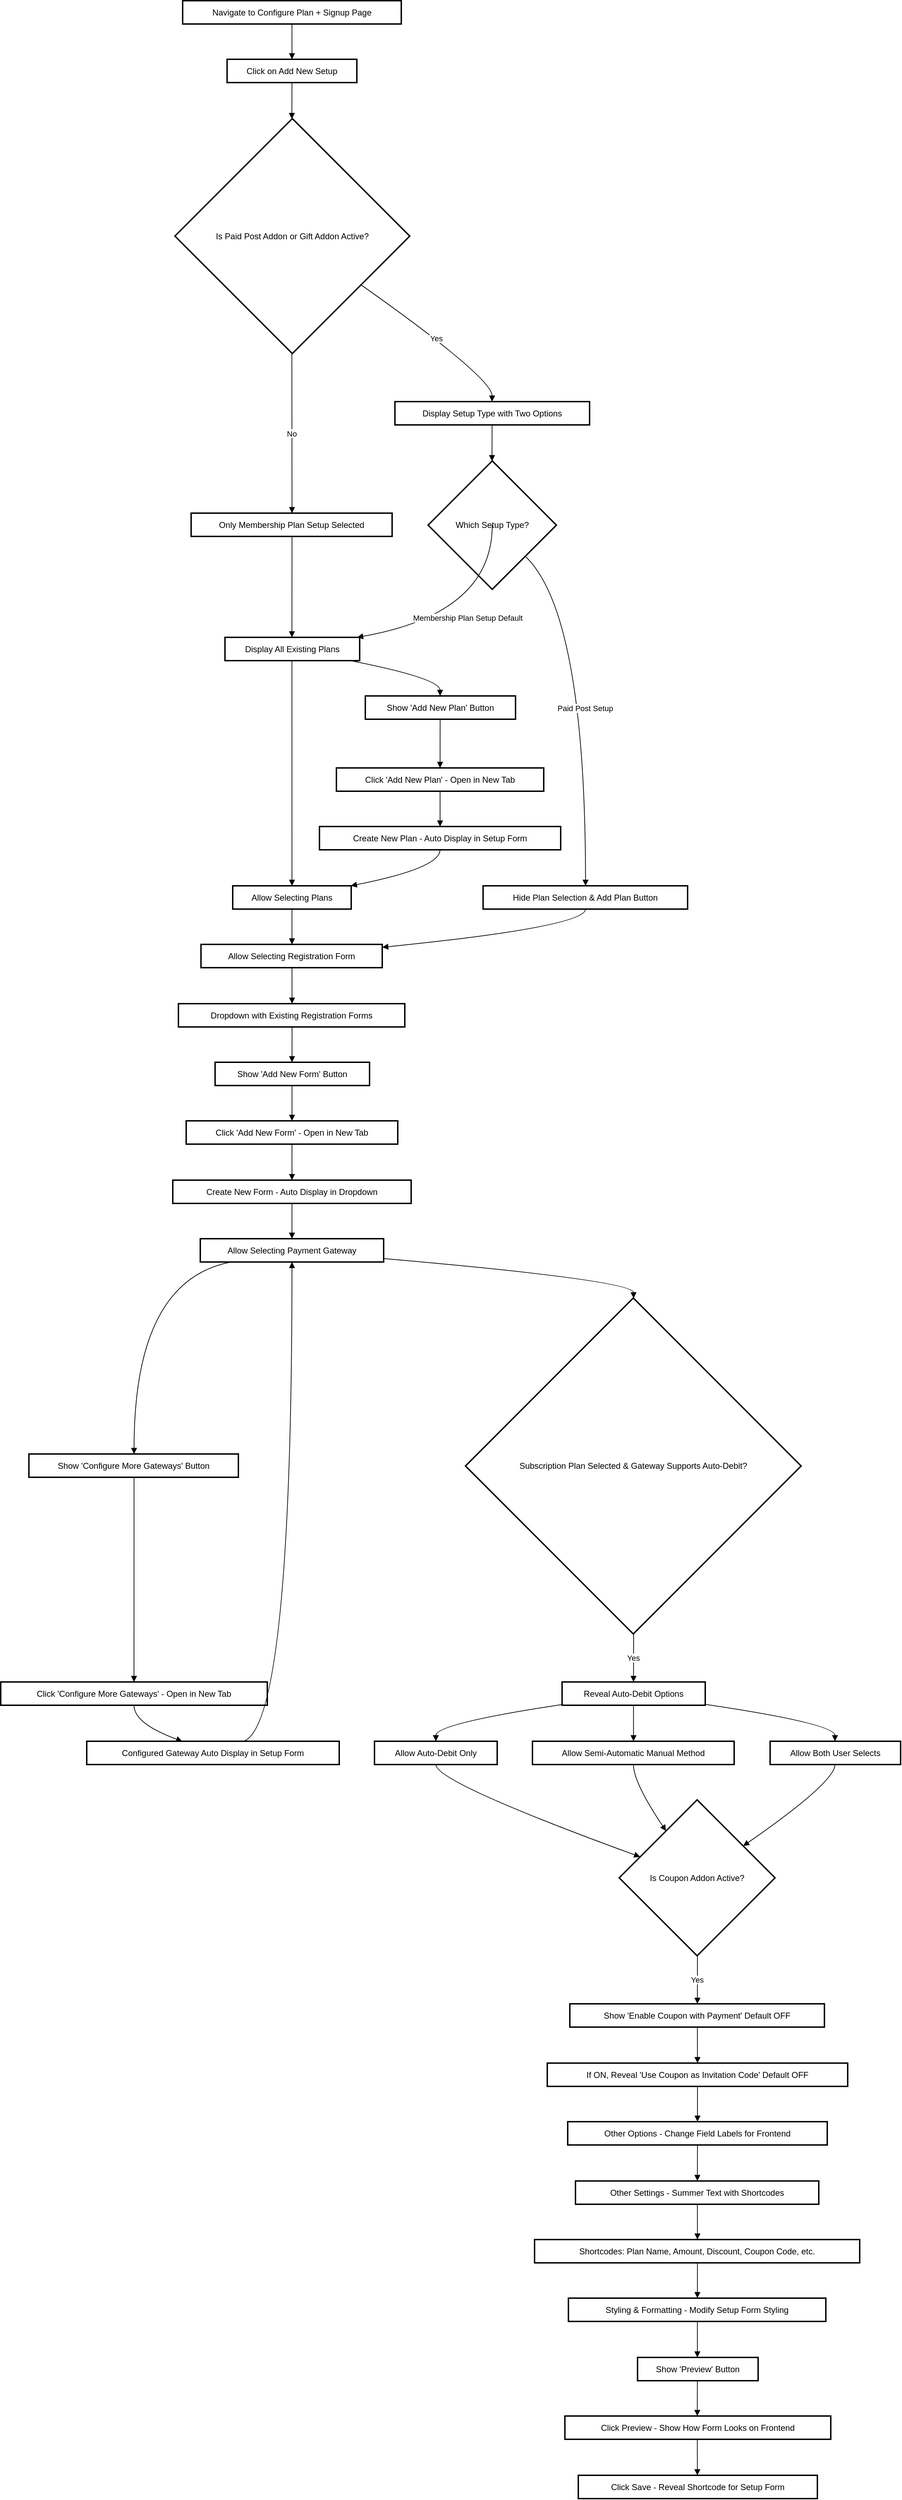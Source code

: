 <mxfile version="21.6.5" type="device">
  <diagram name="Page-1" id="SLMxacukZrixyFYPXcK_">
    <mxGraphModel dx="3500" dy="1740" grid="1" gridSize="10" guides="1" tooltips="1" connect="1" arrows="1" fold="1" page="1" pageScale="1" pageWidth="850" pageHeight="1100" math="0" shadow="0">
      <root>
        <mxCell id="0" />
        <mxCell id="1" parent="0" />
        <mxCell id="8FNQlzNUfQZxAJUUEpNH-56" value="" style="curved=1;startArrow=none;endArrow=block;exitX=1.0;exitY=0.831;entryX=0.501;entryY=-0.0;rounded=0;" edge="1" parent="1" target="8FNQlzNUfQZxAJUUEpNH-20">
          <mxGeometry relative="1" as="geometry">
            <Array as="points">
              <mxPoint x="917" y="1564" />
            </Array>
            <mxPoint x="563.0" y="1533.411" as="sourcePoint" />
          </mxGeometry>
        </mxCell>
        <mxCell id="8FNQlzNUfQZxAJUUEpNH-145" value="Navigate to Configure Plan + Signup Page" style="whiteSpace=wrap;strokeWidth=2;" vertex="1" parent="1">
          <mxGeometry x="278" y="20" width="310" height="33" as="geometry" />
        </mxCell>
        <mxCell id="8FNQlzNUfQZxAJUUEpNH-146" value="Click on Add New Setup" style="whiteSpace=wrap;strokeWidth=2;" vertex="1" parent="1">
          <mxGeometry x="341" y="103" width="184" height="33" as="geometry" />
        </mxCell>
        <mxCell id="8FNQlzNUfQZxAJUUEpNH-147" value="Is Paid Post Addon or Gift Addon Active?" style="rhombus;strokeWidth=2;whiteSpace=wrap;" vertex="1" parent="1">
          <mxGeometry x="267" y="187" width="333" height="333" as="geometry" />
        </mxCell>
        <mxCell id="8FNQlzNUfQZxAJUUEpNH-148" value="Display Setup Type with Two Options" style="whiteSpace=wrap;strokeWidth=2;" vertex="1" parent="1">
          <mxGeometry x="579" y="588" width="276" height="33" as="geometry" />
        </mxCell>
        <mxCell id="8FNQlzNUfQZxAJUUEpNH-149" value="Only Membership Plan Setup Selected" style="whiteSpace=wrap;strokeWidth=2;" vertex="1" parent="1">
          <mxGeometry x="290" y="746" width="285" height="33" as="geometry" />
        </mxCell>
        <mxCell id="8FNQlzNUfQZxAJUUEpNH-150" value="Display All Existing Plans" style="whiteSpace=wrap;strokeWidth=2;" vertex="1" parent="1">
          <mxGeometry x="338" y="922" width="191" height="33" as="geometry" />
        </mxCell>
        <mxCell id="8FNQlzNUfQZxAJUUEpNH-151" value="Which Setup Type?" style="rhombus;strokeWidth=2;whiteSpace=wrap;" vertex="1" parent="1">
          <mxGeometry x="626" y="672" width="182" height="182" as="geometry" />
        </mxCell>
        <mxCell id="8FNQlzNUfQZxAJUUEpNH-152" value="Hide Plan Selection &amp; Add Plan Button" style="whiteSpace=wrap;strokeWidth=2;" vertex="1" parent="1">
          <mxGeometry x="704" y="1274" width="290" height="33" as="geometry" />
        </mxCell>
        <mxCell id="8FNQlzNUfQZxAJUUEpNH-153" value="Allow Selecting Plans" style="whiteSpace=wrap;strokeWidth=2;" vertex="1" parent="1">
          <mxGeometry x="349" y="1274" width="168" height="33" as="geometry" />
        </mxCell>
        <mxCell id="8FNQlzNUfQZxAJUUEpNH-154" value="Show &#39;Add New Plan&#39; Button" style="whiteSpace=wrap;strokeWidth=2;" vertex="1" parent="1">
          <mxGeometry x="537" y="1005" width="213" height="33" as="geometry" />
        </mxCell>
        <mxCell id="8FNQlzNUfQZxAJUUEpNH-155" value="Click &#39;Add New Plan&#39; - Open in New Tab" style="whiteSpace=wrap;strokeWidth=2;" vertex="1" parent="1">
          <mxGeometry x="496" y="1107" width="294" height="33" as="geometry" />
        </mxCell>
        <mxCell id="8FNQlzNUfQZxAJUUEpNH-156" value="Create New Plan - Auto Display in Setup Form" style="whiteSpace=wrap;strokeWidth=2;" vertex="1" parent="1">
          <mxGeometry x="472" y="1190" width="342" height="33" as="geometry" />
        </mxCell>
        <mxCell id="8FNQlzNUfQZxAJUUEpNH-157" value="Allow Selecting Registration Form" style="whiteSpace=wrap;strokeWidth=2;" vertex="1" parent="1">
          <mxGeometry x="304" y="1357" width="257" height="33" as="geometry" />
        </mxCell>
        <mxCell id="8FNQlzNUfQZxAJUUEpNH-158" value="Dropdown with Existing Registration Forms" style="whiteSpace=wrap;strokeWidth=2;" vertex="1" parent="1">
          <mxGeometry x="272" y="1441" width="321" height="33" as="geometry" />
        </mxCell>
        <mxCell id="8FNQlzNUfQZxAJUUEpNH-159" value="Show &#39;Add New Form&#39; Button" style="whiteSpace=wrap;strokeWidth=2;" vertex="1" parent="1">
          <mxGeometry x="324" y="1524" width="219" height="33" as="geometry" />
        </mxCell>
        <mxCell id="8FNQlzNUfQZxAJUUEpNH-160" value="Click &#39;Add New Form&#39; - Open in New Tab" style="whiteSpace=wrap;strokeWidth=2;" vertex="1" parent="1">
          <mxGeometry x="283" y="1607" width="300" height="33" as="geometry" />
        </mxCell>
        <mxCell id="8FNQlzNUfQZxAJUUEpNH-161" value="Create New Form - Auto Display in Dropdown" style="whiteSpace=wrap;strokeWidth=2;" vertex="1" parent="1">
          <mxGeometry x="264" y="1691" width="338" height="33" as="geometry" />
        </mxCell>
        <mxCell id="8FNQlzNUfQZxAJUUEpNH-162" value="Allow Selecting Payment Gateway" style="whiteSpace=wrap;strokeWidth=2;" vertex="1" parent="1">
          <mxGeometry x="303" y="1774" width="260" height="33" as="geometry" />
        </mxCell>
        <mxCell id="8FNQlzNUfQZxAJUUEpNH-163" value="Show &#39;Configure More Gateways&#39; Button" style="whiteSpace=wrap;strokeWidth=2;" vertex="1" parent="1">
          <mxGeometry x="60" y="2079" width="297" height="33" as="geometry" />
        </mxCell>
        <mxCell id="8FNQlzNUfQZxAJUUEpNH-164" value="Click &#39;Configure More Gateways&#39; - Open in New Tab" style="whiteSpace=wrap;strokeWidth=2;" vertex="1" parent="1">
          <mxGeometry x="20" y="2402" width="378" height="33" as="geometry" />
        </mxCell>
        <mxCell id="8FNQlzNUfQZxAJUUEpNH-165" value="Configured Gateway Auto Display in Setup Form" style="whiteSpace=wrap;strokeWidth=2;" vertex="1" parent="1">
          <mxGeometry x="142" y="2486" width="358" height="33" as="geometry" />
        </mxCell>
        <mxCell id="8FNQlzNUfQZxAJUUEpNH-166" value="Subscription Plan Selected &amp; Gateway Supports Auto-Debit?" style="rhombus;strokeWidth=2;whiteSpace=wrap;" vertex="1" parent="1">
          <mxGeometry x="679" y="1858" width="476" height="476" as="geometry" />
        </mxCell>
        <mxCell id="8FNQlzNUfQZxAJUUEpNH-167" value="Reveal Auto-Debit Options" style="whiteSpace=wrap;strokeWidth=2;" vertex="1" parent="1">
          <mxGeometry x="816" y="2402" width="203" height="33" as="geometry" />
        </mxCell>
        <mxCell id="8FNQlzNUfQZxAJUUEpNH-168" value="Allow Auto-Debit Only" style="whiteSpace=wrap;strokeWidth=2;" vertex="1" parent="1">
          <mxGeometry x="550" y="2486" width="174" height="33" as="geometry" />
        </mxCell>
        <mxCell id="8FNQlzNUfQZxAJUUEpNH-169" value="Allow Semi-Automatic Manual Method" style="whiteSpace=wrap;strokeWidth=2;" vertex="1" parent="1">
          <mxGeometry x="774" y="2486" width="286" height="33" as="geometry" />
        </mxCell>
        <mxCell id="8FNQlzNUfQZxAJUUEpNH-170" value="Allow Both User Selects" style="whiteSpace=wrap;strokeWidth=2;" vertex="1" parent="1">
          <mxGeometry x="1111" y="2486" width="185" height="33" as="geometry" />
        </mxCell>
        <mxCell id="8FNQlzNUfQZxAJUUEpNH-171" value="Is Coupon Addon Active?" style="rhombus;strokeWidth=2;whiteSpace=wrap;" vertex="1" parent="1">
          <mxGeometry x="897" y="2569" width="221" height="221" as="geometry" />
        </mxCell>
        <mxCell id="8FNQlzNUfQZxAJUUEpNH-172" value="Show &#39;Enable Coupon with Payment&#39; Default OFF" style="whiteSpace=wrap;strokeWidth=2;" vertex="1" parent="1">
          <mxGeometry x="827" y="2858" width="361" height="33" as="geometry" />
        </mxCell>
        <mxCell id="8FNQlzNUfQZxAJUUEpNH-173" value="If ON, Reveal &#39;Use Coupon as Invitation Code&#39; Default OFF" style="whiteSpace=wrap;strokeWidth=2;" vertex="1" parent="1">
          <mxGeometry x="795" y="2942" width="426" height="33" as="geometry" />
        </mxCell>
        <mxCell id="8FNQlzNUfQZxAJUUEpNH-174" value="Other Options - Change Field Labels for Frontend" style="whiteSpace=wrap;strokeWidth=2;" vertex="1" parent="1">
          <mxGeometry x="824" y="3025" width="368" height="33" as="geometry" />
        </mxCell>
        <mxCell id="8FNQlzNUfQZxAJUUEpNH-175" value="Other Settings - Summer Text with Shortcodes" style="whiteSpace=wrap;strokeWidth=2;" vertex="1" parent="1">
          <mxGeometry x="835" y="3109" width="345" height="33" as="geometry" />
        </mxCell>
        <mxCell id="8FNQlzNUfQZxAJUUEpNH-176" value="Shortcodes: Plan Name, Amount, Discount, Coupon Code, etc." style="whiteSpace=wrap;strokeWidth=2;" vertex="1" parent="1">
          <mxGeometry x="777" y="3192" width="461" height="33" as="geometry" />
        </mxCell>
        <mxCell id="8FNQlzNUfQZxAJUUEpNH-177" value="Styling &amp; Formatting - Modify Setup Form Styling" style="whiteSpace=wrap;strokeWidth=2;" vertex="1" parent="1">
          <mxGeometry x="825" y="3275" width="365" height="33" as="geometry" />
        </mxCell>
        <mxCell id="8FNQlzNUfQZxAJUUEpNH-178" value="Show &#39;Preview&#39; Button" style="whiteSpace=wrap;strokeWidth=2;" vertex="1" parent="1">
          <mxGeometry x="923" y="3359" width="171" height="33" as="geometry" />
        </mxCell>
        <mxCell id="8FNQlzNUfQZxAJUUEpNH-179" value="Click Preview - Show How Form Looks on Frontend" style="whiteSpace=wrap;strokeWidth=2;" vertex="1" parent="1">
          <mxGeometry x="820" y="3442" width="377" height="33" as="geometry" />
        </mxCell>
        <mxCell id="8FNQlzNUfQZxAJUUEpNH-180" value="Click Save - Reveal Shortcode for Setup Form" style="whiteSpace=wrap;strokeWidth=2;" vertex="1" parent="1">
          <mxGeometry x="839" y="3526" width="339" height="33" as="geometry" />
        </mxCell>
        <mxCell id="8FNQlzNUfQZxAJUUEpNH-181" value="" style="curved=1;startArrow=none;endArrow=block;exitX=0.5;exitY=1.012;entryX=0.5;entryY=0.012;rounded=0;" edge="1" parent="1" source="8FNQlzNUfQZxAJUUEpNH-145" target="8FNQlzNUfQZxAJUUEpNH-146">
          <mxGeometry relative="1" as="geometry">
            <Array as="points" />
          </mxGeometry>
        </mxCell>
        <mxCell id="8FNQlzNUfQZxAJUUEpNH-182" value="" style="curved=1;startArrow=none;endArrow=block;exitX=0.5;exitY=1.024;entryX=0.498;entryY=-0.001;rounded=0;" edge="1" parent="1" source="8FNQlzNUfQZxAJUUEpNH-146" target="8FNQlzNUfQZxAJUUEpNH-147">
          <mxGeometry relative="1" as="geometry">
            <Array as="points" />
          </mxGeometry>
        </mxCell>
        <mxCell id="8FNQlzNUfQZxAJUUEpNH-183" value="Yes" style="curved=1;startArrow=none;endArrow=block;exitX=0.998;exitY=0.853;entryX=0.499;entryY=0.004;rounded=0;" edge="1" parent="1" source="8FNQlzNUfQZxAJUUEpNH-147" target="8FNQlzNUfQZxAJUUEpNH-148">
          <mxGeometry relative="1" as="geometry">
            <Array as="points">
              <mxPoint x="717" y="554" />
            </Array>
          </mxGeometry>
        </mxCell>
        <mxCell id="8FNQlzNUfQZxAJUUEpNH-184" value="No" style="curved=1;startArrow=none;endArrow=block;exitX=0.498;exitY=0.999;entryX=0.502;entryY=-0.006;rounded=0;" edge="1" parent="1" source="8FNQlzNUfQZxAJUUEpNH-147" target="8FNQlzNUfQZxAJUUEpNH-149">
          <mxGeometry relative="1" as="geometry">
            <Array as="points" />
          </mxGeometry>
        </mxCell>
        <mxCell id="8FNQlzNUfQZxAJUUEpNH-185" value="" style="curved=1;startArrow=none;endArrow=block;exitX=0.502;exitY=1.006;entryX=0.497;entryY=-0.004;rounded=0;" edge="1" parent="1" source="8FNQlzNUfQZxAJUUEpNH-149" target="8FNQlzNUfQZxAJUUEpNH-150">
          <mxGeometry relative="1" as="geometry">
            <Array as="points" />
          </mxGeometry>
        </mxCell>
        <mxCell id="8FNQlzNUfQZxAJUUEpNH-186" value="" style="curved=1;startArrow=none;endArrow=block;exitX=0.499;exitY=1.016;entryX=0.498;entryY=-0.003;rounded=0;" edge="1" parent="1" source="8FNQlzNUfQZxAJUUEpNH-148" target="8FNQlzNUfQZxAJUUEpNH-151">
          <mxGeometry relative="1" as="geometry">
            <Array as="points" />
          </mxGeometry>
        </mxCell>
        <mxCell id="8FNQlzNUfQZxAJUUEpNH-187" value="Membership Plan Setup Default" style="curved=1;startArrow=none;endArrow=block;exitX=0.498;exitY=0.997;entryX=0.985;entryY=-0.004;rounded=0;" edge="1" parent="1" source="8FNQlzNUfQZxAJUUEpNH-151" target="8FNQlzNUfQZxAJUUEpNH-150">
          <mxGeometry relative="1" as="geometry">
            <Array as="points">
              <mxPoint x="717" y="888" />
            </Array>
          </mxGeometry>
        </mxCell>
        <mxCell id="8FNQlzNUfQZxAJUUEpNH-188" value="Paid Post Setup" style="curved=1;startArrow=none;endArrow=block;exitX=0.998;exitY=0.969;entryX=0.501;entryY=-0.004;rounded=0;" edge="1" parent="1" source="8FNQlzNUfQZxAJUUEpNH-151" target="8FNQlzNUfQZxAJUUEpNH-152">
          <mxGeometry relative="1" as="geometry">
            <Array as="points">
              <mxPoint x="849" y="888" />
            </Array>
          </mxGeometry>
        </mxCell>
        <mxCell id="8FNQlzNUfQZxAJUUEpNH-189" value="" style="curved=1;startArrow=none;endArrow=block;exitX=0.497;exitY=1.008;entryX=0.5;entryY=-0.004;rounded=0;" edge="1" parent="1" source="8FNQlzNUfQZxAJUUEpNH-150" target="8FNQlzNUfQZxAJUUEpNH-153">
          <mxGeometry relative="1" as="geometry">
            <Array as="points" />
          </mxGeometry>
        </mxCell>
        <mxCell id="8FNQlzNUfQZxAJUUEpNH-190" value="" style="curved=1;startArrow=none;endArrow=block;exitX=0.938;exitY=1.008;entryX=0.498;entryY=0.008;rounded=0;" edge="1" parent="1" source="8FNQlzNUfQZxAJUUEpNH-150" target="8FNQlzNUfQZxAJUUEpNH-154">
          <mxGeometry relative="1" as="geometry">
            <Array as="points">
              <mxPoint x="643" y="980" />
            </Array>
          </mxGeometry>
        </mxCell>
        <mxCell id="8FNQlzNUfQZxAJUUEpNH-191" value="" style="curved=1;startArrow=none;endArrow=block;exitX=0.498;exitY=1.02;entryX=0.5;entryY=0.002;rounded=0;" edge="1" parent="1" source="8FNQlzNUfQZxAJUUEpNH-154" target="8FNQlzNUfQZxAJUUEpNH-155">
          <mxGeometry relative="1" as="geometry">
            <Array as="points" />
          </mxGeometry>
        </mxCell>
        <mxCell id="8FNQlzNUfQZxAJUUEpNH-192" value="" style="curved=1;startArrow=none;endArrow=block;exitX=0.5;exitY=1.014;entryX=0.5;entryY=0.014;rounded=0;" edge="1" parent="1" source="8FNQlzNUfQZxAJUUEpNH-155" target="8FNQlzNUfQZxAJUUEpNH-156">
          <mxGeometry relative="1" as="geometry">
            <Array as="points" />
          </mxGeometry>
        </mxCell>
        <mxCell id="8FNQlzNUfQZxAJUUEpNH-193" value="" style="curved=1;startArrow=none;endArrow=block;exitX=0.5;exitY=1.026;entryX=0.999;entryY=-0.002;rounded=0;" edge="1" parent="1" source="8FNQlzNUfQZxAJUUEpNH-156" target="8FNQlzNUfQZxAJUUEpNH-153">
          <mxGeometry relative="1" as="geometry">
            <Array as="points">
              <mxPoint x="643" y="1249" />
            </Array>
          </mxGeometry>
        </mxCell>
        <mxCell id="8FNQlzNUfQZxAJUUEpNH-194" value="" style="curved=1;startArrow=none;endArrow=block;exitX=0.5;exitY=1.008;entryX=0.502;entryY=0.008;rounded=0;" edge="1" parent="1" source="8FNQlzNUfQZxAJUUEpNH-153" target="8FNQlzNUfQZxAJUUEpNH-157">
          <mxGeometry relative="1" as="geometry">
            <Array as="points" />
          </mxGeometry>
        </mxCell>
        <mxCell id="8FNQlzNUfQZxAJUUEpNH-195" value="" style="curved=1;startArrow=none;endArrow=block;exitX=0.501;exitY=1.008;entryX=1.002;entryY=0.124;rounded=0;" edge="1" parent="1" source="8FNQlzNUfQZxAJUUEpNH-152" target="8FNQlzNUfQZxAJUUEpNH-157">
          <mxGeometry relative="1" as="geometry">
            <Array as="points">
              <mxPoint x="849" y="1332" />
            </Array>
          </mxGeometry>
        </mxCell>
        <mxCell id="8FNQlzNUfQZxAJUUEpNH-196" value="" style="curved=1;startArrow=none;endArrow=block;exitX=0.502;exitY=1.02;entryX=0.502;entryY=-0.01;rounded=0;" edge="1" parent="1" source="8FNQlzNUfQZxAJUUEpNH-157" target="8FNQlzNUfQZxAJUUEpNH-158">
          <mxGeometry relative="1" as="geometry">
            <Array as="points" />
          </mxGeometry>
        </mxCell>
        <mxCell id="8FNQlzNUfQZxAJUUEpNH-197" value="" style="curved=1;startArrow=none;endArrow=block;exitX=0.502;exitY=1.002;entryX=0.498;entryY=0.002;rounded=0;" edge="1" parent="1" source="8FNQlzNUfQZxAJUUEpNH-158" target="8FNQlzNUfQZxAJUUEpNH-159">
          <mxGeometry relative="1" as="geometry">
            <Array as="points" />
          </mxGeometry>
        </mxCell>
        <mxCell id="8FNQlzNUfQZxAJUUEpNH-198" value="" style="curved=1;startArrow=none;endArrow=block;exitX=0.498;exitY=1.014;entryX=0.5;entryY=0.014;rounded=0;" edge="1" parent="1" source="8FNQlzNUfQZxAJUUEpNH-159" target="8FNQlzNUfQZxAJUUEpNH-160">
          <mxGeometry relative="1" as="geometry">
            <Array as="points" />
          </mxGeometry>
        </mxCell>
        <mxCell id="8FNQlzNUfQZxAJUUEpNH-199" value="" style="curved=1;startArrow=none;endArrow=block;exitX=0.5;exitY=1.026;entryX=0.5;entryY=-0.004;rounded=0;" edge="1" parent="1" source="8FNQlzNUfQZxAJUUEpNH-160" target="8FNQlzNUfQZxAJUUEpNH-161">
          <mxGeometry relative="1" as="geometry">
            <Array as="points" />
          </mxGeometry>
        </mxCell>
        <mxCell id="8FNQlzNUfQZxAJUUEpNH-200" value="" style="curved=1;startArrow=none;endArrow=block;exitX=0.5;exitY=1.008;entryX=0.5;entryY=0.008;rounded=0;" edge="1" parent="1" source="8FNQlzNUfQZxAJUUEpNH-161" target="8FNQlzNUfQZxAJUUEpNH-162">
          <mxGeometry relative="1" as="geometry">
            <Array as="points" />
          </mxGeometry>
        </mxCell>
        <mxCell id="8FNQlzNUfQZxAJUUEpNH-201" value="" style="curved=1;startArrow=none;endArrow=block;exitX=0.155;exitY=1.02;entryX=0.502;entryY=0.001;rounded=0;" edge="1" parent="1" source="8FNQlzNUfQZxAJUUEpNH-162" target="8FNQlzNUfQZxAJUUEpNH-163">
          <mxGeometry relative="1" as="geometry">
            <Array as="points">
              <mxPoint x="209" y="1833" />
            </Array>
          </mxGeometry>
        </mxCell>
        <mxCell id="8FNQlzNUfQZxAJUUEpNH-202" value="" style="curved=1;startArrow=none;endArrow=block;exitX=0.502;exitY=1.013;entryX=0.5;entryY=0.005;rounded=0;" edge="1" parent="1" source="8FNQlzNUfQZxAJUUEpNH-163" target="8FNQlzNUfQZxAJUUEpNH-164">
          <mxGeometry relative="1" as="geometry">
            <Array as="points" />
          </mxGeometry>
        </mxCell>
        <mxCell id="8FNQlzNUfQZxAJUUEpNH-203" value="" style="curved=1;startArrow=none;endArrow=block;exitX=0.5;exitY=1.018;entryX=0.375;entryY=-0.013;rounded=0;" edge="1" parent="1" source="8FNQlzNUfQZxAJUUEpNH-164" target="8FNQlzNUfQZxAJUUEpNH-165">
          <mxGeometry relative="1" as="geometry">
            <Array as="points">
              <mxPoint x="209" y="2461" />
            </Array>
          </mxGeometry>
        </mxCell>
        <mxCell id="8FNQlzNUfQZxAJUUEpNH-204" value="" style="curved=1;startArrow=none;endArrow=block;exitX=0.625;exitY=-0.013;entryX=0.5;entryY=1.02;rounded=0;" edge="1" parent="1" source="8FNQlzNUfQZxAJUUEpNH-165" target="8FNQlzNUfQZxAJUUEpNH-162">
          <mxGeometry relative="1" as="geometry">
            <Array as="points">
              <mxPoint x="433" y="2461" />
            </Array>
          </mxGeometry>
        </mxCell>
        <mxCell id="8FNQlzNUfQZxAJUUEpNH-205" value="" style="curved=1;startArrow=none;endArrow=block;exitX=1.0;exitY=0.853;entryX=0.501;entryY=-0.001;rounded=0;" edge="1" parent="1" source="8FNQlzNUfQZxAJUUEpNH-162" target="8FNQlzNUfQZxAJUUEpNH-166">
          <mxGeometry relative="1" as="geometry">
            <Array as="points">
              <mxPoint x="917" y="1833" />
            </Array>
          </mxGeometry>
        </mxCell>
        <mxCell id="8FNQlzNUfQZxAJUUEpNH-206" value="Yes" style="curved=1;startArrow=none;endArrow=block;exitX=0.501;exitY=1.0;entryX=0.499;entryY=0.005;rounded=0;" edge="1" parent="1" source="8FNQlzNUfQZxAJUUEpNH-166" target="8FNQlzNUfQZxAJUUEpNH-167">
          <mxGeometry relative="1" as="geometry">
            <Array as="points" />
          </mxGeometry>
        </mxCell>
        <mxCell id="8FNQlzNUfQZxAJUUEpNH-207" value="" style="curved=1;startArrow=none;endArrow=block;exitX=0.0;exitY=0.968;entryX=0.5;entryY=-0.013;rounded=0;" edge="1" parent="1" source="8FNQlzNUfQZxAJUUEpNH-167" target="8FNQlzNUfQZxAJUUEpNH-168">
          <mxGeometry relative="1" as="geometry">
            <Array as="points">
              <mxPoint x="637" y="2461" />
            </Array>
          </mxGeometry>
        </mxCell>
        <mxCell id="8FNQlzNUfQZxAJUUEpNH-208" value="" style="curved=1;startArrow=none;endArrow=block;exitX=0.499;exitY=1.018;entryX=0.501;entryY=-0.013;rounded=0;" edge="1" parent="1" source="8FNQlzNUfQZxAJUUEpNH-167" target="8FNQlzNUfQZxAJUUEpNH-169">
          <mxGeometry relative="1" as="geometry">
            <Array as="points" />
          </mxGeometry>
        </mxCell>
        <mxCell id="8FNQlzNUfQZxAJUUEpNH-209" value="" style="curved=1;startArrow=none;endArrow=block;exitX=0.998;exitY=0.96;entryX=0.497;entryY=-0.013;rounded=0;" edge="1" parent="1" source="8FNQlzNUfQZxAJUUEpNH-167" target="8FNQlzNUfQZxAJUUEpNH-170">
          <mxGeometry relative="1" as="geometry">
            <Array as="points">
              <mxPoint x="1203" y="2461" />
            </Array>
          </mxGeometry>
        </mxCell>
        <mxCell id="8FNQlzNUfQZxAJUUEpNH-210" value="" style="curved=1;startArrow=none;endArrow=block;exitX=0.5;exitY=0.999;entryX=0.002;entryY=0.317;rounded=0;" edge="1" parent="1" source="8FNQlzNUfQZxAJUUEpNH-168" target="8FNQlzNUfQZxAJUUEpNH-171">
          <mxGeometry relative="1" as="geometry">
            <Array as="points">
              <mxPoint x="637" y="2544" />
            </Array>
          </mxGeometry>
        </mxCell>
        <mxCell id="8FNQlzNUfQZxAJUUEpNH-211" value="" style="curved=1;startArrow=none;endArrow=block;exitX=0.501;exitY=0.999;entryX=0.168;entryY=-0.0;rounded=0;" edge="1" parent="1" source="8FNQlzNUfQZxAJUUEpNH-169" target="8FNQlzNUfQZxAJUUEpNH-171">
          <mxGeometry relative="1" as="geometry">
            <Array as="points">
              <mxPoint x="917" y="2544" />
            </Array>
          </mxGeometry>
        </mxCell>
        <mxCell id="8FNQlzNUfQZxAJUUEpNH-212" value="" style="curved=1;startArrow=none;endArrow=block;exitX=0.497;exitY=0.999;entryX=1.002;entryY=0.153;rounded=0;" edge="1" parent="1" source="8FNQlzNUfQZxAJUUEpNH-170" target="8FNQlzNUfQZxAJUUEpNH-171">
          <mxGeometry relative="1" as="geometry">
            <Array as="points">
              <mxPoint x="1203" y="2544" />
            </Array>
          </mxGeometry>
        </mxCell>
        <mxCell id="8FNQlzNUfQZxAJUUEpNH-213" value="Yes" style="curved=1;startArrow=none;endArrow=block;exitX=0.502;exitY=1.0;entryX=0.501;entryY=0.011;rounded=0;" edge="1" parent="1" source="8FNQlzNUfQZxAJUUEpNH-171" target="8FNQlzNUfQZxAJUUEpNH-172">
          <mxGeometry relative="1" as="geometry">
            <Array as="points" />
          </mxGeometry>
        </mxCell>
        <mxCell id="8FNQlzNUfQZxAJUUEpNH-214" value="" style="curved=1;startArrow=none;endArrow=block;exitX=0.501;exitY=1.023;entryX=0.5;entryY=-0.007;rounded=0;" edge="1" parent="1" source="8FNQlzNUfQZxAJUUEpNH-172" target="8FNQlzNUfQZxAJUUEpNH-173">
          <mxGeometry relative="1" as="geometry">
            <Array as="points" />
          </mxGeometry>
        </mxCell>
        <mxCell id="8FNQlzNUfQZxAJUUEpNH-215" value="" style="curved=1;startArrow=none;endArrow=block;exitX=0.5;exitY=1.005;entryX=0.5;entryY=0.005;rounded=0;" edge="1" parent="1" source="8FNQlzNUfQZxAJUUEpNH-173" target="8FNQlzNUfQZxAJUUEpNH-174">
          <mxGeometry relative="1" as="geometry">
            <Array as="points" />
          </mxGeometry>
        </mxCell>
        <mxCell id="8FNQlzNUfQZxAJUUEpNH-216" value="" style="curved=1;startArrow=none;endArrow=block;exitX=0.5;exitY=1.017;entryX=0.501;entryY=-0.013;rounded=0;" edge="1" parent="1" source="8FNQlzNUfQZxAJUUEpNH-174" target="8FNQlzNUfQZxAJUUEpNH-175">
          <mxGeometry relative="1" as="geometry">
            <Array as="points" />
          </mxGeometry>
        </mxCell>
        <mxCell id="8FNQlzNUfQZxAJUUEpNH-217" value="" style="curved=1;startArrow=none;endArrow=block;exitX=0.501;exitY=0.999;entryX=0.501;entryY=-0.001;rounded=0;" edge="1" parent="1" source="8FNQlzNUfQZxAJUUEpNH-175" target="8FNQlzNUfQZxAJUUEpNH-176">
          <mxGeometry relative="1" as="geometry">
            <Array as="points" />
          </mxGeometry>
        </mxCell>
        <mxCell id="8FNQlzNUfQZxAJUUEpNH-218" value="" style="curved=1;startArrow=none;endArrow=block;exitX=0.501;exitY=1.011;entryX=0.501;entryY=0.011;rounded=0;" edge="1" parent="1" source="8FNQlzNUfQZxAJUUEpNH-176" target="8FNQlzNUfQZxAJUUEpNH-177">
          <mxGeometry relative="1" as="geometry">
            <Array as="points" />
          </mxGeometry>
        </mxCell>
        <mxCell id="8FNQlzNUfQZxAJUUEpNH-219" value="" style="curved=1;startArrow=none;endArrow=block;exitX=0.501;exitY=1.023;entryX=0.496;entryY=-0.007;rounded=0;" edge="1" parent="1" source="8FNQlzNUfQZxAJUUEpNH-177" target="8FNQlzNUfQZxAJUUEpNH-178">
          <mxGeometry relative="1" as="geometry">
            <Array as="points" />
          </mxGeometry>
        </mxCell>
        <mxCell id="8FNQlzNUfQZxAJUUEpNH-220" value="" style="curved=1;startArrow=none;endArrow=block;exitX=0.496;exitY=1.005;entryX=0.498;entryY=0.005;rounded=0;" edge="1" parent="1" source="8FNQlzNUfQZxAJUUEpNH-178" target="8FNQlzNUfQZxAJUUEpNH-179">
          <mxGeometry relative="1" as="geometry">
            <Array as="points" />
          </mxGeometry>
        </mxCell>
        <mxCell id="8FNQlzNUfQZxAJUUEpNH-221" value="" style="curved=1;startArrow=none;endArrow=block;exitX=0.498;exitY=1.017;entryX=0.498;entryY=-0.013;rounded=0;" edge="1" parent="1" source="8FNQlzNUfQZxAJUUEpNH-179" target="8FNQlzNUfQZxAJUUEpNH-180">
          <mxGeometry relative="1" as="geometry">
            <Array as="points" />
          </mxGeometry>
        </mxCell>
      </root>
    </mxGraphModel>
  </diagram>
</mxfile>
